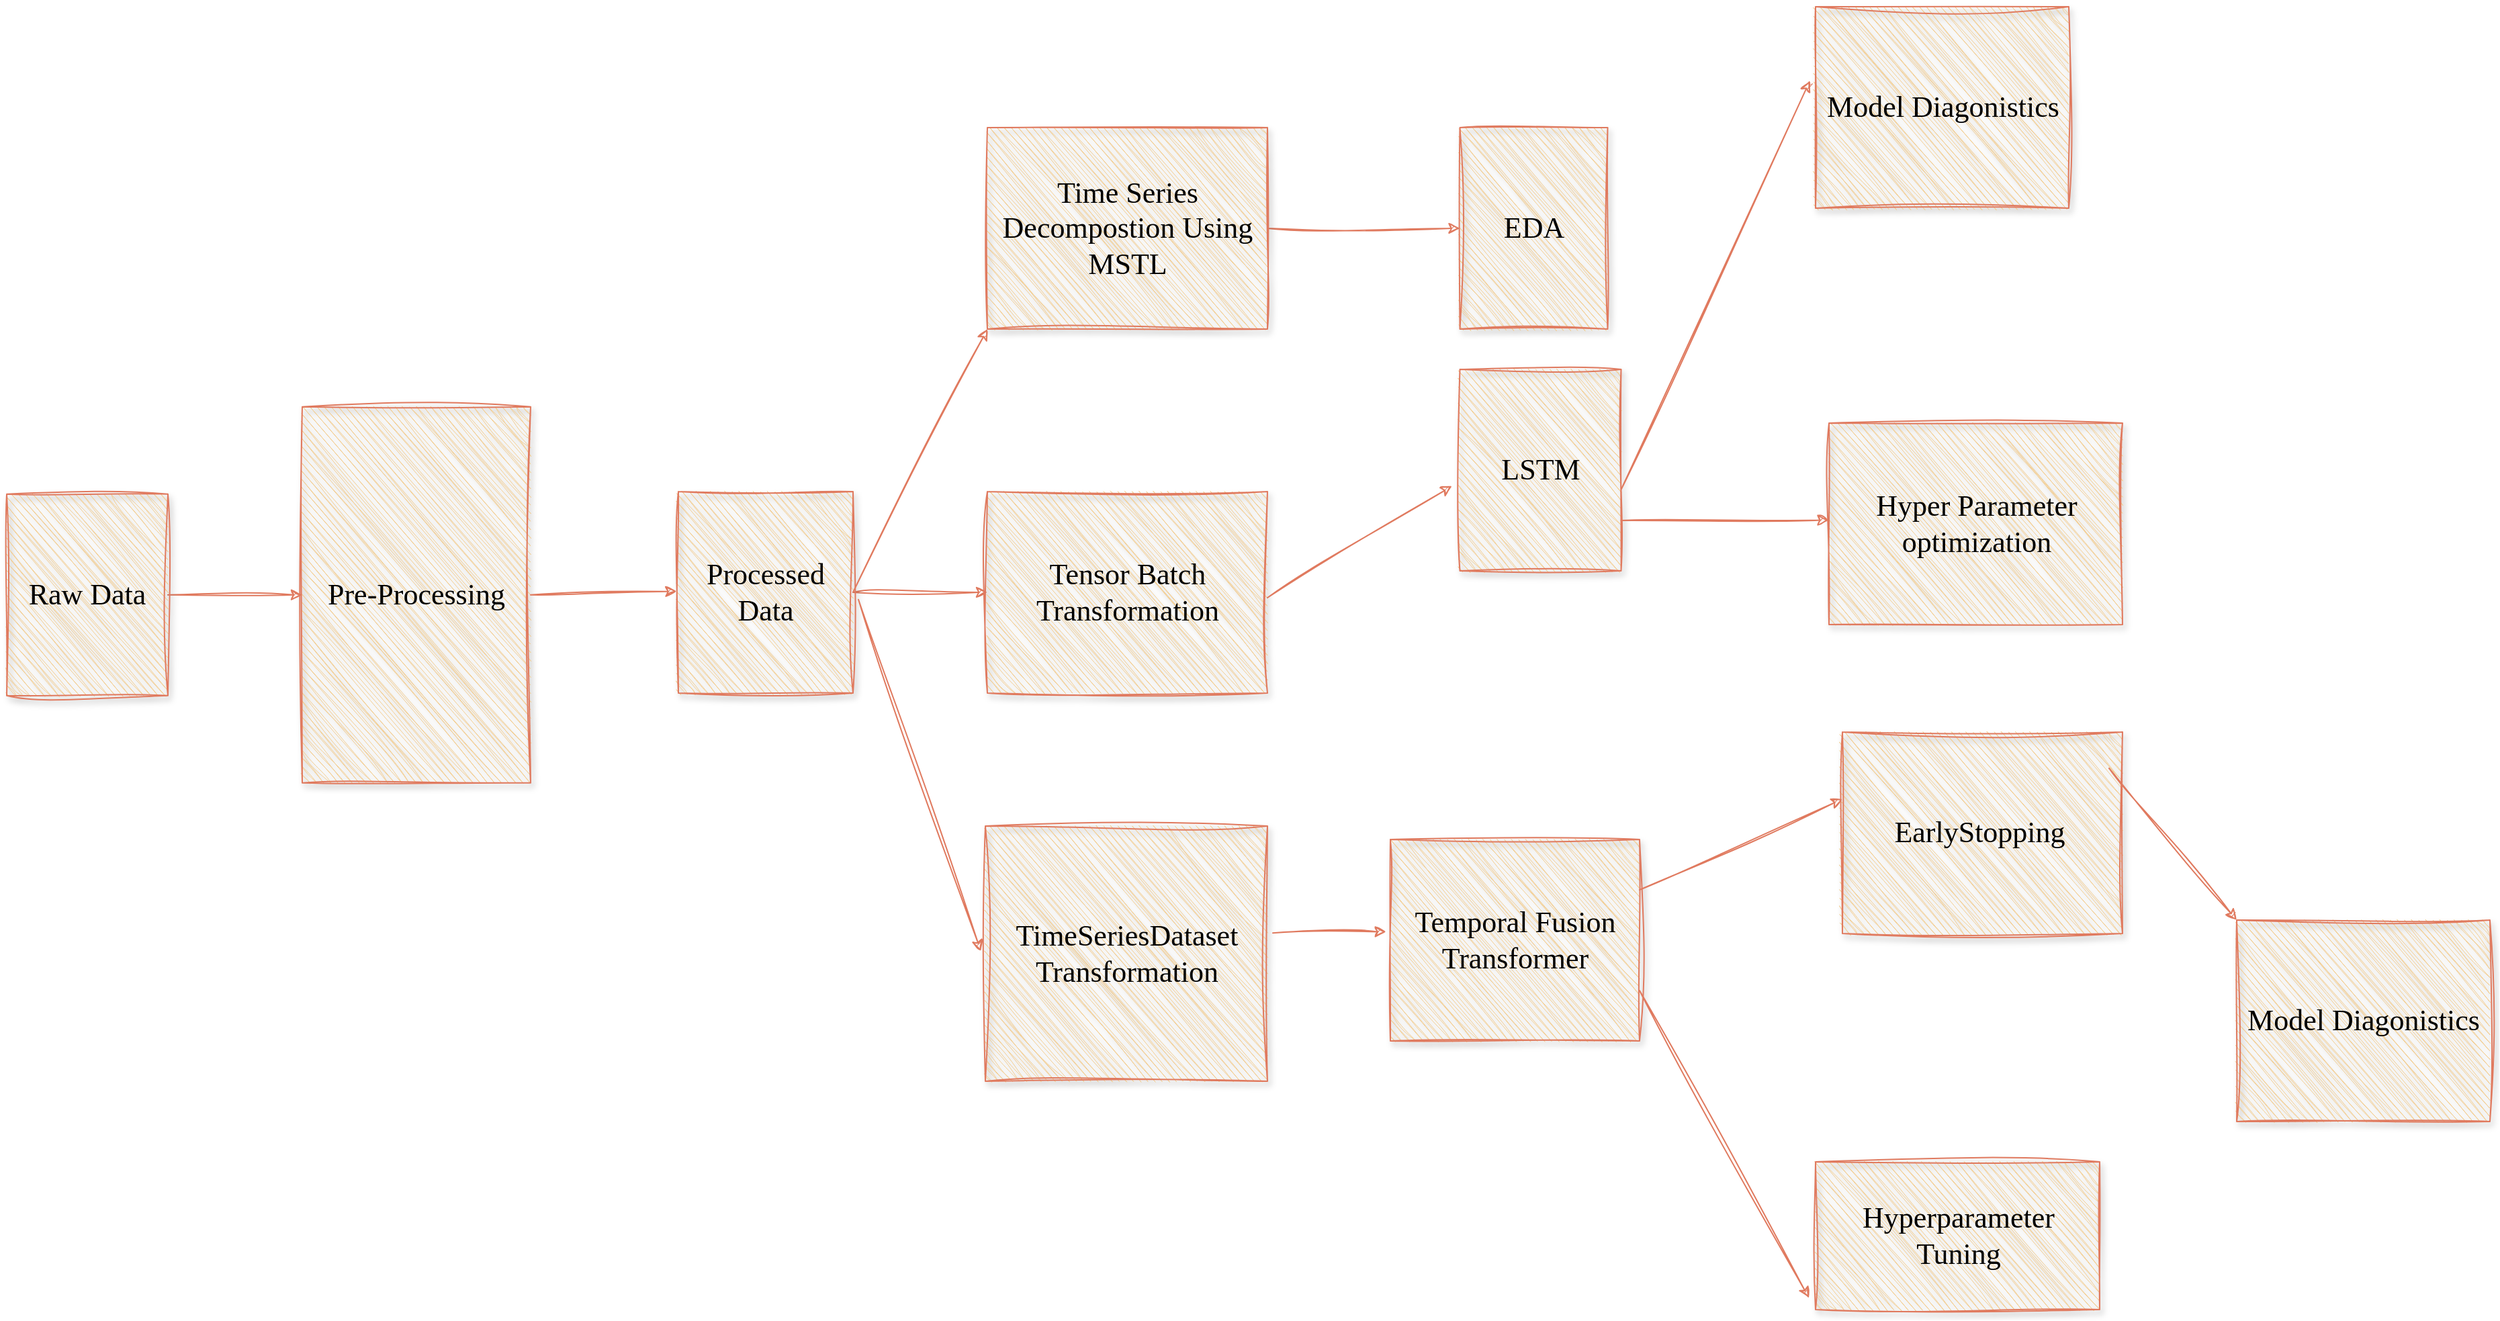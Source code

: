 <mxfile version="22.1.2" type="google">
  <diagram name="Page-1" id="90a13364-a465-7bf4-72fc-28e22215d7a0">
    <mxGraphModel grid="1" page="1" gridSize="10" guides="1" tooltips="1" connect="0" arrows="1" fold="1" pageScale="1.5" pageWidth="1169" pageHeight="826" background="none" math="0" shadow="0">
      <root>
        <mxCell id="0" style=";html=1;" />
        <mxCell id="1" style=";html=1;" parent="0" />
        <mxCell id="3a17f1ce550125da-2" value="Pre-Processing" style="html=1;shadow=1;fillColor=#F2CC8F;strokeColor=#E07A5F;sketch=1;curveFitting=1;jiggle=2;flipH=1;fontFamily=Verdana;fontSize=22;labelBackgroundColor=none;labelBorderColor=none;whiteSpace=wrap;verticalAlign=middle;align=center;" vertex="1" parent="1">
          <mxGeometry x="220" y="207.88" width="170" height="280" as="geometry" />
        </mxCell>
        <mxCell id="3a17f1ce550125da-20" value="" style="edgeStyle=elbowEdgeStyle;rounded=0;html=1;startArrow=none;startFill=0;jettySize=auto;orthogonalLoop=1;elbow=vertical;noEdgeStyle=1;orthogonal=1;strokeColor=#E07A5F;sketch=1;curveFitting=1;jiggle=2;fontFamily=Verdana;fontSize=22;labelBackgroundColor=none;labelBorderColor=none;verticalAlign=middle;align=center;" edge="1" parent="1" source="3a17f1ce550125da-8" target="3a17f1ce550125da-2">
          <mxGeometry relative="1" as="geometry" />
        </mxCell>
        <mxCell id="3a17f1ce550125da-8" value="Raw Data" style="html=1;shadow=1;fillColor=#F2CC8F;strokeColor=#E07A5F;sketch=1;curveFitting=1;jiggle=2;flipH=1;fontFamily=Verdana;fontSize=22;labelBackgroundColor=none;labelBorderColor=none;whiteSpace=wrap;verticalAlign=middle;align=center;" vertex="1" parent="1">
          <mxGeometry y="272.88" width="120" height="150" as="geometry" />
        </mxCell>
        <mxCell id="quHLsW-z8Z7xskG_GIhH-3" value="" style="edgeStyle=orthogonalEdgeStyle;rounded=0;orthogonalLoop=1;jettySize=auto;html=1;labelBackgroundColor=none;fontSize=22;fontFamily=Verdana;strokeColor=#E07A5F;sketch=1;curveFitting=1;jiggle=2;labelBorderColor=none;" edge="1" parent="1" source="DdKTCpdjgui7AcP8N71k-1" target="MQLqIH8n6D9SwZsYi_pO-5">
          <mxGeometry relative="1" as="geometry" />
        </mxCell>
        <mxCell id="DdKTCpdjgui7AcP8N71k-1" value="Processed Data" style="html=1;shadow=1;fillColor=#F2CC8F;strokeColor=#E07A5F;sketch=1;curveFitting=1;jiggle=2;flipH=1;fontFamily=Verdana;fontSize=22;labelBackgroundColor=none;labelBorderColor=none;whiteSpace=wrap;verticalAlign=middle;align=center;" vertex="1" parent="1">
          <mxGeometry x="500" y="270.96" width="130" height="150" as="geometry" />
        </mxCell>
        <mxCell id="quHLsW-z8Z7xskG_GIhH-2" value="" style="edgeStyle=orthogonalEdgeStyle;rounded=0;orthogonalLoop=1;jettySize=auto;html=1;labelBackgroundColor=none;fontSize=22;fontFamily=Verdana;strokeColor=#E07A5F;sketch=1;curveFitting=1;jiggle=2;labelBorderColor=none;" edge="1" parent="1" source="DdKTCpdjgui7AcP8N71k-3" target="MQLqIH8n6D9SwZsYi_pO-1">
          <mxGeometry relative="1" as="geometry" />
        </mxCell>
        <mxCell id="DdKTCpdjgui7AcP8N71k-3" value="Time Series Decompostion Using MSTL" style="html=1;shadow=1;fillColor=#F2CC8F;strokeColor=#E07A5F;sketch=1;curveFitting=1;jiggle=2;flipH=1;fontFamily=Verdana;fontSize=22;labelBackgroundColor=none;labelBorderColor=none;whiteSpace=wrap;verticalAlign=middle;align=center;" vertex="1" parent="1">
          <mxGeometry x="730" width="208.5" height="150" as="geometry" />
        </mxCell>
        <mxCell id="DdKTCpdjgui7AcP8N71k-4" value="" style="endArrow=classic;html=1;rounded=0;exitX=1;exitY=0.5;exitDx=0;exitDy=0;entryX=1.01;entryY=0.495;entryDx=0;entryDy=0;noEdgeStyle=1;orthogonal=1;strokeColor=#E07A5F;sketch=1;curveFitting=1;jiggle=2;fontFamily=Verdana;fontSize=22;labelBackgroundColor=none;labelBorderColor=none;entryPerimeter=0;verticalAlign=middle;align=center;" edge="1" parent="1" source="3a17f1ce550125da-2" target="DdKTCpdjgui7AcP8N71k-1">
          <mxGeometry width="50" height="50" relative="1" as="geometry">
            <mxPoint x="-178" y="360" as="sourcePoint" />
            <mxPoint x="-228" y="310" as="targetPoint" />
          </mxGeometry>
        </mxCell>
        <mxCell id="DdKTCpdjgui7AcP8N71k-5" value="" style="endArrow=classic;html=1;rounded=0;exitX=1;exitY=0.5;exitDx=0;exitDy=0;noEdgeStyle=1;orthogonal=1;strokeColor=#E07A5F;sketch=1;curveFitting=1;jiggle=2;fontFamily=Verdana;fontSize=22;labelBackgroundColor=none;labelBorderColor=none;verticalAlign=middle;align=center;" edge="1" parent="1" source="DdKTCpdjgui7AcP8N71k-1" target="DdKTCpdjgui7AcP8N71k-3">
          <mxGeometry width="50" height="50" relative="1" as="geometry">
            <mxPoint x="45" y="140" as="sourcePoint" />
            <mxPoint x="-5" y="90" as="targetPoint" />
          </mxGeometry>
        </mxCell>
        <mxCell id="MQLqIH8n6D9SwZsYi_pO-1" value="EDA" style="html=1;shadow=1;fillColor=#F2CC8F;strokeColor=#E07A5F;sketch=1;curveFitting=1;jiggle=2;flipH=1;fontFamily=Verdana;fontSize=22;labelBackgroundColor=none;labelBorderColor=none;whiteSpace=wrap;verticalAlign=middle;align=center;" vertex="1" parent="1">
          <mxGeometry x="1081.75" width="110" height="150" as="geometry" />
        </mxCell>
        <mxCell id="MQLqIH8n6D9SwZsYi_pO-4" value="LSTM" style="html=1;shadow=1;fillColor=#F2CC8F;strokeColor=#E07A5F;sketch=1;curveFitting=1;jiggle=2;flipH=1;fontFamily=Verdana;fontSize=22;labelBackgroundColor=none;labelBorderColor=none;whiteSpace=wrap;verticalAlign=middle;align=center;" vertex="1" parent="1">
          <mxGeometry x="1081.75" y="180" width="120" height="150" as="geometry" />
        </mxCell>
        <mxCell id="MQLqIH8n6D9SwZsYi_pO-5" value="Tensor Batch&#xa;Transformation" style="html=1;shadow=1;fillColor=#F2CC8F;strokeColor=#E07A5F;sketch=1;curveFitting=1;jiggle=2;flipH=1;fontFamily=Verdana;fontSize=22;labelBackgroundColor=none;labelBorderColor=none;whiteSpace=wrap;verticalAlign=middle;align=center;" vertex="1" parent="1">
          <mxGeometry x="730" y="270.96" width="208.5" height="150" as="geometry" />
        </mxCell>
        <mxCell id="MQLqIH8n6D9SwZsYi_pO-7" value="" style="endArrow=classic;html=1;rounded=0;exitX=-0.06;exitY=0.788;exitDx=0;exitDy=0;exitPerimeter=0;noEdgeStyle=1;orthogonal=1;strokeColor=#E07A5F;sketch=1;curveFitting=1;jiggle=2;fontFamily=Verdana;fontSize=22;labelBackgroundColor=none;labelBorderColor=none;verticalAlign=middle;align=center;entryX=1.049;entryY=0.579;entryDx=0;entryDy=0;entryPerimeter=0;" edge="1" parent="1" target="MQLqIH8n6D9SwZsYi_pO-4">
          <mxGeometry width="50" height="50" relative="1" as="geometry">
            <mxPoint x="938.5" y="350.0" as="sourcePoint" />
            <mxPoint x="1050" y="273" as="targetPoint" />
          </mxGeometry>
        </mxCell>
        <mxCell id="MQLqIH8n6D9SwZsYi_pO-8" value="TimeSeriesDataset&#xa;Transformation" style="html=1;shadow=1;fillColor=#F2CC8F;strokeColor=#E07A5F;sketch=1;curveFitting=1;jiggle=2;flipH=1;fontFamily=Verdana;fontSize=22;labelBackgroundColor=none;labelBorderColor=none;whiteSpace=wrap;verticalAlign=middle;align=center;" vertex="1" parent="1">
          <mxGeometry x="728.5" y="520" width="210" height="190" as="geometry" />
        </mxCell>
        <mxCell id="MQLqIH8n6D9SwZsYi_pO-10" value="" style="endArrow=classic;html=1;rounded=0;exitX=-0.019;exitY=0.419;exitDx=0;exitDy=0;entryX=1.017;entryY=0.458;entryDx=0;entryDy=0;noEdgeStyle=1;orthogonal=1;strokeColor=#E07A5F;sketch=1;curveFitting=1;jiggle=2;fontFamily=Verdana;fontSize=22;labelBackgroundColor=none;labelBorderColor=none;verticalAlign=middle;align=center;exitPerimeter=0;entryPerimeter=0;" edge="1" parent="1" source="MQLqIH8n6D9SwZsYi_pO-8" target="MQLqIH8n6D9SwZsYi_pO-11">
          <mxGeometry width="50" height="50" relative="1" as="geometry">
            <mxPoint x="940" y="680" as="sourcePoint" />
            <mxPoint x="1070" y="679.997" as="targetPoint" />
          </mxGeometry>
        </mxCell>
        <mxCell id="MQLqIH8n6D9SwZsYi_pO-11" value="Temporal Fusion Transformer" style="html=1;shadow=1;fillColor=#F2CC8F;strokeColor=#E07A5F;sketch=1;curveFitting=1;jiggle=2;flipH=1;fontFamily=Verdana;fontSize=22;labelBackgroundColor=none;labelBorderColor=none;whiteSpace=wrap;verticalAlign=middle;align=center;" vertex="1" parent="1">
          <mxGeometry x="1030" y="529.997" width="185.5" height="150" as="geometry" />
        </mxCell>
        <mxCell id="MQLqIH8n6D9SwZsYi_pO-12" value="Model Diagonistics" style="html=1;shadow=1;fillColor=#F2CC8F;strokeColor=#E07A5F;sketch=1;curveFitting=1;jiggle=2;flipH=1;fontFamily=Verdana;fontSize=22;labelBackgroundColor=none;labelBorderColor=none;whiteSpace=wrap;verticalAlign=middle;align=center;" vertex="1" parent="1">
          <mxGeometry x="1346.5" y="-90" width="188.5" height="150" as="geometry" />
        </mxCell>
        <mxCell id="MQLqIH8n6D9SwZsYi_pO-13" value="Hyper Parameter optimization" style="html=1;shadow=1;fillColor=#F2CC8F;strokeColor=#E07A5F;sketch=1;curveFitting=1;jiggle=2;flipH=1;fontFamily=Verdana;fontSize=22;labelBackgroundColor=none;labelBorderColor=none;whiteSpace=wrap;verticalAlign=middle;align=center;" vertex="1" parent="1">
          <mxGeometry x="1356.5" y="220" width="218.5" height="150" as="geometry" />
        </mxCell>
        <mxCell id="MQLqIH8n6D9SwZsYi_pO-15" value="Hyperparameter Tuning" style="html=1;shadow=1;fillColor=#F2CC8F;strokeColor=#E07A5F;sketch=1;curveFitting=1;jiggle=2;flipH=1;fontFamily=Verdana;fontSize=22;labelBackgroundColor=none;labelBorderColor=none;whiteSpace=wrap;verticalAlign=middle;align=center;" vertex="1" parent="1">
          <mxGeometry x="1346.5" y="770" width="211.5" height="110" as="geometry" />
        </mxCell>
        <mxCell id="MQLqIH8n6D9SwZsYi_pO-17" value="EarlyStopping&amp;nbsp;" style="html=1;shadow=1;fillColor=#F2CC8F;strokeColor=#E07A5F;sketch=1;curveFitting=1;jiggle=2;flipH=1;fontFamily=Verdana;fontSize=22;labelBackgroundColor=none;labelBorderColor=none;whiteSpace=wrap;verticalAlign=middle;align=center;" vertex="1" parent="1">
          <mxGeometry x="1366.5" y="450" width="208.5" height="150" as="geometry" />
        </mxCell>
        <mxCell id="MQLqIH8n6D9SwZsYi_pO-18" value="" style="endArrow=classic;html=1;rounded=0;exitX=1;exitY=0.75;exitDx=0;exitDy=0;noEdgeStyle=1;orthogonal=1;strokeColor=#E07A5F;sketch=1;curveFitting=1;jiggle=2;fontFamily=Verdana;fontSize=22;labelBackgroundColor=none;labelBorderColor=none;verticalAlign=middle;align=center;entryX=1.001;entryY=0.482;entryDx=0;entryDy=0;entryPerimeter=0;" edge="1" parent="1" source="MQLqIH8n6D9SwZsYi_pO-4" target="MQLqIH8n6D9SwZsYi_pO-13">
          <mxGeometry width="50" height="50" relative="1" as="geometry">
            <mxPoint x="777" y="551" as="sourcePoint" />
            <mxPoint x="641" y="438" as="targetPoint" />
          </mxGeometry>
        </mxCell>
        <mxCell id="MQLqIH8n6D9SwZsYi_pO-20" value="" style="endArrow=classic;html=1;rounded=0;exitX=1;exitY=0.25;exitDx=0;exitDy=0;entryX=1;entryY=0.333;entryDx=0;entryDy=0;noEdgeStyle=1;orthogonal=1;strokeColor=#E07A5F;sketch=1;curveFitting=1;jiggle=2;fontFamily=Verdana;fontSize=22;labelBackgroundColor=none;labelBorderColor=none;entryPerimeter=0;verticalAlign=middle;align=center;" edge="1" parent="1" source="MQLqIH8n6D9SwZsYi_pO-11" target="MQLqIH8n6D9SwZsYi_pO-17">
          <mxGeometry width="50" height="50" relative="1" as="geometry">
            <mxPoint x="638" y="410" as="sourcePoint" />
            <mxPoint x="578" y="220" as="targetPoint" />
          </mxGeometry>
        </mxCell>
        <mxCell id="MQLqIH8n6D9SwZsYi_pO-23" value="" style="endArrow=classic;html=1;rounded=0;exitX=1;exitY=0.75;exitDx=0;exitDy=0;entryX=1.023;entryY=0.922;entryDx=0;entryDy=0;noEdgeStyle=1;orthogonal=1;strokeColor=#E07A5F;sketch=1;curveFitting=1;jiggle=2;fontFamily=Verdana;fontSize=22;labelBackgroundColor=none;labelBorderColor=none;entryPerimeter=0;verticalAlign=middle;align=center;" edge="1" parent="1" source="MQLqIH8n6D9SwZsYi_pO-11" target="MQLqIH8n6D9SwZsYi_pO-15">
          <mxGeometry width="50" height="50" relative="1" as="geometry">
            <mxPoint x="1054.5" y="688" as="sourcePoint" />
            <mxPoint x="954.5" y="678" as="targetPoint" />
          </mxGeometry>
        </mxCell>
        <mxCell id="quHLsW-z8Z7xskG_GIhH-11" value="" style="endArrow=classic;html=1;rounded=0;entryX=1.016;entryY=0.49;entryDx=0;entryDy=0;entryPerimeter=0;exitX=-0.031;exitY=0.536;exitDx=0;exitDy=0;exitPerimeter=0;labelBackgroundColor=none;fontSize=22;fontFamily=Verdana;strokeColor=#E07A5F;sketch=1;curveFitting=1;jiggle=2;labelBorderColor=none;" edge="1" parent="1" source="DdKTCpdjgui7AcP8N71k-1" target="MQLqIH8n6D9SwZsYi_pO-8">
          <mxGeometry width="50" height="50" relative="1" as="geometry">
            <mxPoint x="370" y="670" as="sourcePoint" />
            <mxPoint x="540" y="700" as="targetPoint" />
          </mxGeometry>
        </mxCell>
        <mxCell id="quHLsW-z8Z7xskG_GIhH-30" value="Model Diagonistics" style="html=1;shadow=1;fillColor=#F2CC8F;strokeColor=#E07A5F;sketch=1;curveFitting=1;jiggle=2;flipH=1;fontFamily=Verdana;fontSize=22;labelBackgroundColor=none;labelBorderColor=none;whiteSpace=wrap;verticalAlign=middle;align=center;" vertex="1" parent="1">
          <mxGeometry x="1660" y="590" width="188.5" height="150" as="geometry" />
        </mxCell>
        <mxCell id="quHLsW-z8Z7xskG_GIhH-32" value="" style="endArrow=classic;html=1;rounded=0;exitX=1;exitY=0.25;exitDx=0;exitDy=0;noEdgeStyle=1;orthogonal=1;strokeColor=#E07A5F;sketch=1;curveFitting=1;jiggle=2;fontFamily=Verdana;fontSize=22;labelBackgroundColor=none;labelBorderColor=none;verticalAlign=middle;align=center;" edge="1" parent="1" target="quHLsW-z8Z7xskG_GIhH-30">
          <mxGeometry width="50" height="50" relative="1" as="geometry">
            <mxPoint x="1565" y="477" as="sourcePoint" />
            <mxPoint x="1706" y="360" as="targetPoint" />
          </mxGeometry>
        </mxCell>
        <mxCell id="quHLsW-z8Z7xskG_GIhH-33" value="" style="endArrow=classic;html=1;rounded=0;noEdgeStyle=1;orthogonal=1;strokeColor=#E07A5F;sketch=1;curveFitting=1;jiggle=2;fontFamily=Verdana;fontSize=22;labelBackgroundColor=none;labelBorderColor=none;verticalAlign=middle;align=center;entryX=1.022;entryY=0.367;entryDx=0;entryDy=0;entryPerimeter=0;" edge="1" parent="1" target="MQLqIH8n6D9SwZsYi_pO-12">
          <mxGeometry width="50" height="50" relative="1" as="geometry">
            <mxPoint x="1202" y="269" as="sourcePoint" />
            <mxPoint x="1331.5" y="269.14" as="targetPoint" />
          </mxGeometry>
        </mxCell>
      </root>
    </mxGraphModel>
  </diagram>
</mxfile>
